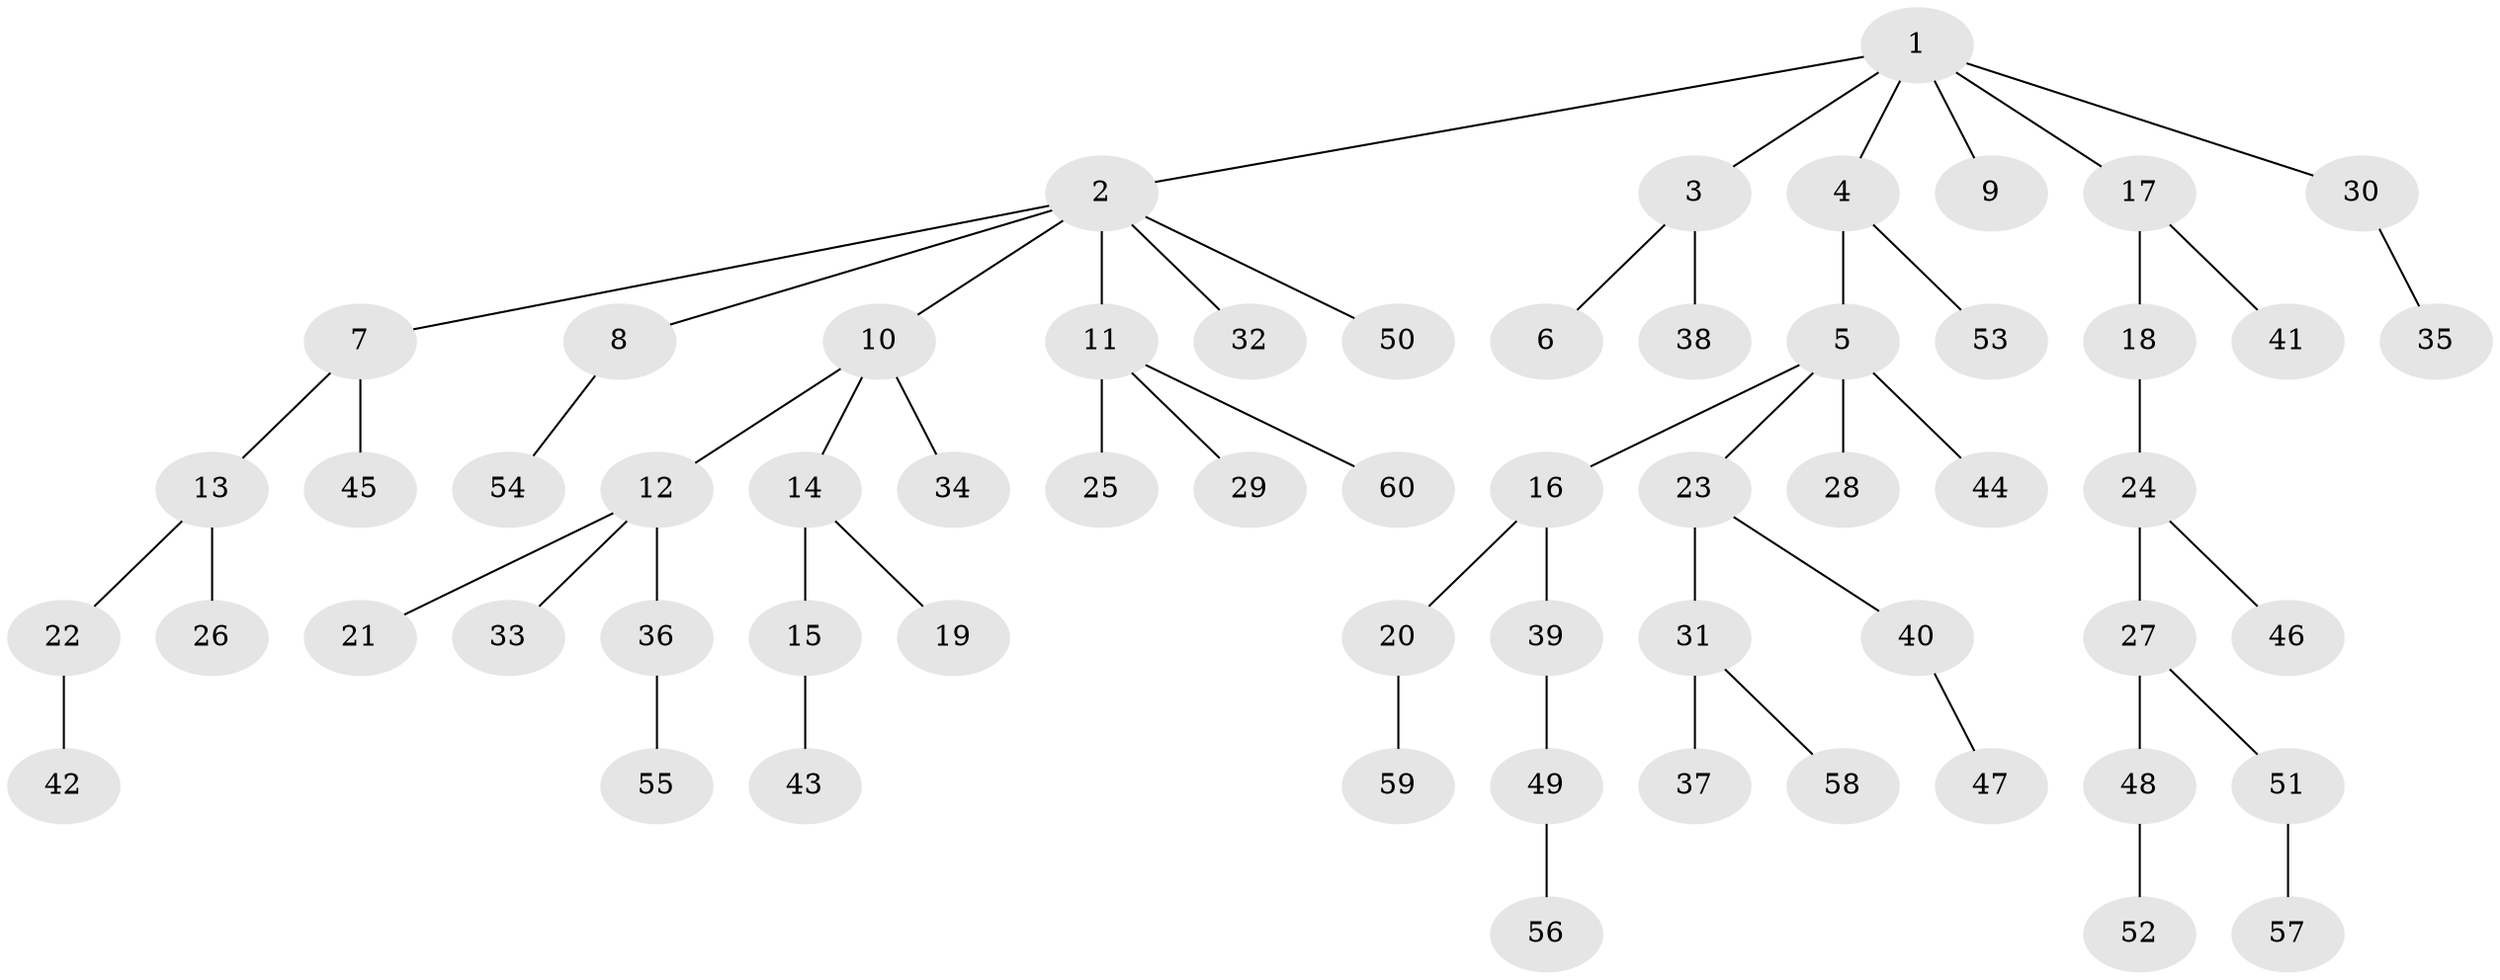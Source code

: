 // coarse degree distribution, {5: 0.02702702702702703, 6: 0.02702702702702703, 2: 0.2972972972972973, 4: 0.02702702702702703, 1: 0.4594594594594595, 3: 0.16216216216216217}
// Generated by graph-tools (version 1.1) at 2025/52/03/04/25 22:52:02]
// undirected, 60 vertices, 59 edges
graph export_dot {
  node [color=gray90,style=filled];
  1;
  2;
  3;
  4;
  5;
  6;
  7;
  8;
  9;
  10;
  11;
  12;
  13;
  14;
  15;
  16;
  17;
  18;
  19;
  20;
  21;
  22;
  23;
  24;
  25;
  26;
  27;
  28;
  29;
  30;
  31;
  32;
  33;
  34;
  35;
  36;
  37;
  38;
  39;
  40;
  41;
  42;
  43;
  44;
  45;
  46;
  47;
  48;
  49;
  50;
  51;
  52;
  53;
  54;
  55;
  56;
  57;
  58;
  59;
  60;
  1 -- 2;
  1 -- 3;
  1 -- 4;
  1 -- 9;
  1 -- 17;
  1 -- 30;
  2 -- 7;
  2 -- 8;
  2 -- 10;
  2 -- 11;
  2 -- 32;
  2 -- 50;
  3 -- 6;
  3 -- 38;
  4 -- 5;
  4 -- 53;
  5 -- 16;
  5 -- 23;
  5 -- 28;
  5 -- 44;
  7 -- 13;
  7 -- 45;
  8 -- 54;
  10 -- 12;
  10 -- 14;
  10 -- 34;
  11 -- 25;
  11 -- 29;
  11 -- 60;
  12 -- 21;
  12 -- 33;
  12 -- 36;
  13 -- 22;
  13 -- 26;
  14 -- 15;
  14 -- 19;
  15 -- 43;
  16 -- 20;
  16 -- 39;
  17 -- 18;
  17 -- 41;
  18 -- 24;
  20 -- 59;
  22 -- 42;
  23 -- 31;
  23 -- 40;
  24 -- 27;
  24 -- 46;
  27 -- 48;
  27 -- 51;
  30 -- 35;
  31 -- 37;
  31 -- 58;
  36 -- 55;
  39 -- 49;
  40 -- 47;
  48 -- 52;
  49 -- 56;
  51 -- 57;
}
